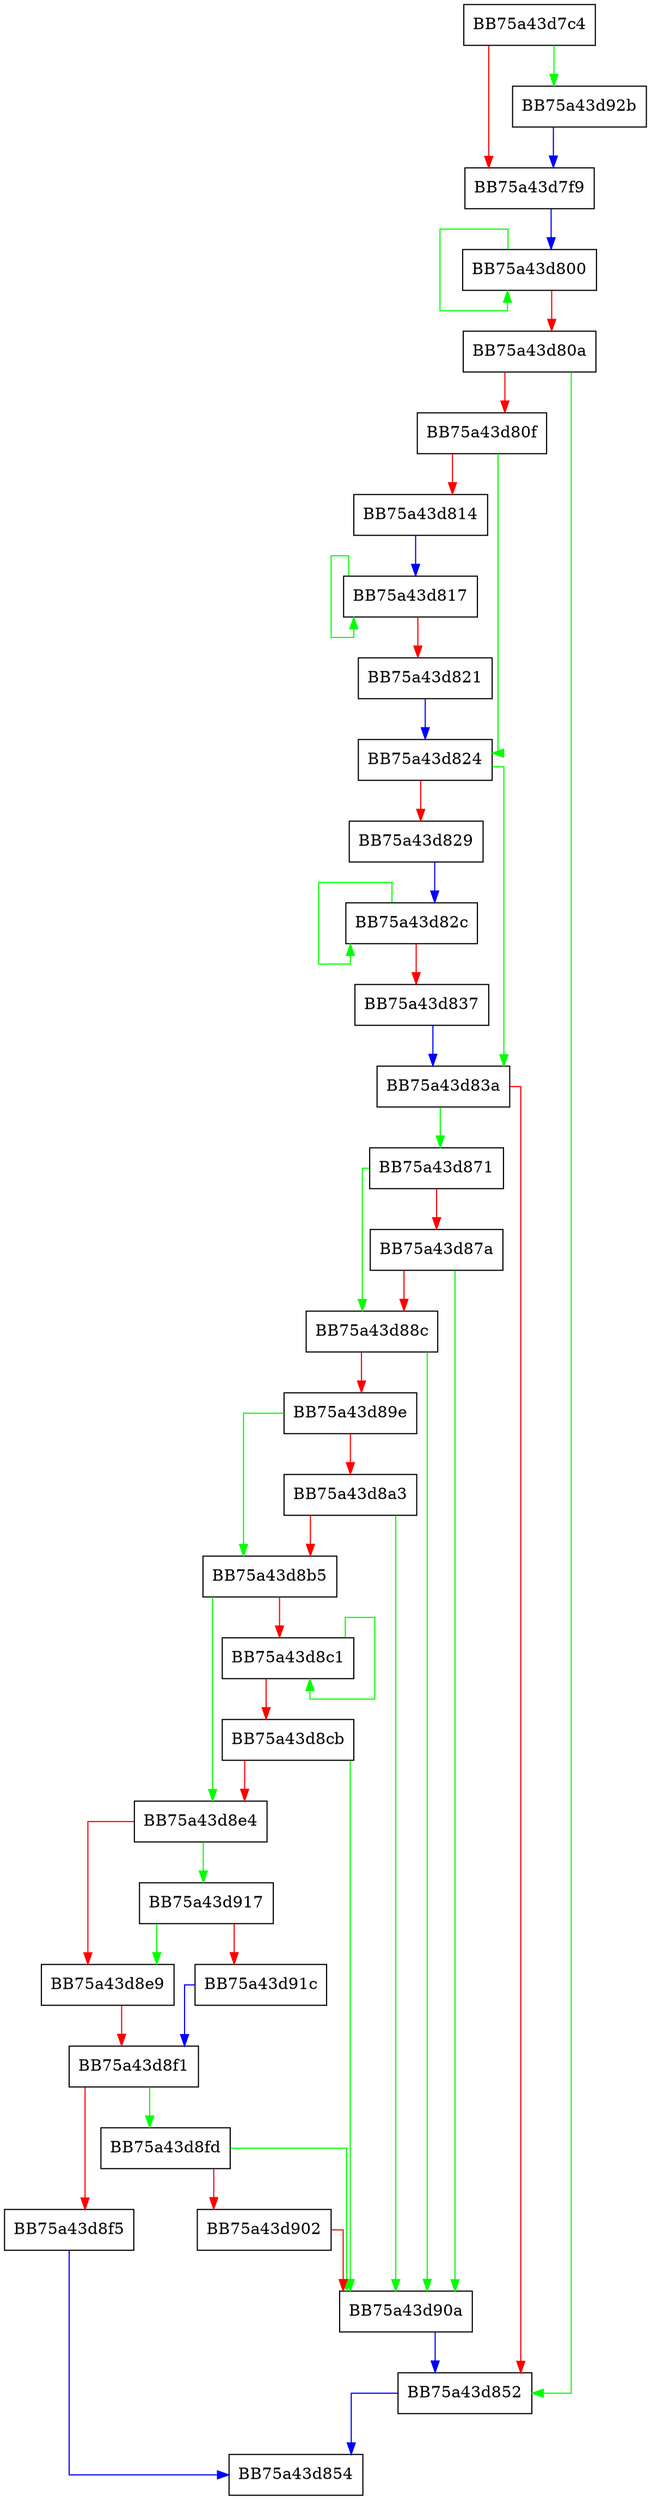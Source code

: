 digraph ExistFileInPath {
  node [shape="box"];
  graph [splines=ortho];
  BB75a43d7c4 -> BB75a43d92b [color="green"];
  BB75a43d7c4 -> BB75a43d7f9 [color="red"];
  BB75a43d7f9 -> BB75a43d800 [color="blue"];
  BB75a43d800 -> BB75a43d800 [color="green"];
  BB75a43d800 -> BB75a43d80a [color="red"];
  BB75a43d80a -> BB75a43d852 [color="green"];
  BB75a43d80a -> BB75a43d80f [color="red"];
  BB75a43d80f -> BB75a43d824 [color="green"];
  BB75a43d80f -> BB75a43d814 [color="red"];
  BB75a43d814 -> BB75a43d817 [color="blue"];
  BB75a43d817 -> BB75a43d817 [color="green"];
  BB75a43d817 -> BB75a43d821 [color="red"];
  BB75a43d821 -> BB75a43d824 [color="blue"];
  BB75a43d824 -> BB75a43d83a [color="green"];
  BB75a43d824 -> BB75a43d829 [color="red"];
  BB75a43d829 -> BB75a43d82c [color="blue"];
  BB75a43d82c -> BB75a43d82c [color="green"];
  BB75a43d82c -> BB75a43d837 [color="red"];
  BB75a43d837 -> BB75a43d83a [color="blue"];
  BB75a43d83a -> BB75a43d871 [color="green"];
  BB75a43d83a -> BB75a43d852 [color="red"];
  BB75a43d852 -> BB75a43d854 [color="blue"];
  BB75a43d871 -> BB75a43d88c [color="green"];
  BB75a43d871 -> BB75a43d87a [color="red"];
  BB75a43d87a -> BB75a43d90a [color="green"];
  BB75a43d87a -> BB75a43d88c [color="red"];
  BB75a43d88c -> BB75a43d90a [color="green"];
  BB75a43d88c -> BB75a43d89e [color="red"];
  BB75a43d89e -> BB75a43d8b5 [color="green"];
  BB75a43d89e -> BB75a43d8a3 [color="red"];
  BB75a43d8a3 -> BB75a43d90a [color="green"];
  BB75a43d8a3 -> BB75a43d8b5 [color="red"];
  BB75a43d8b5 -> BB75a43d8e4 [color="green"];
  BB75a43d8b5 -> BB75a43d8c1 [color="red"];
  BB75a43d8c1 -> BB75a43d8c1 [color="green"];
  BB75a43d8c1 -> BB75a43d8cb [color="red"];
  BB75a43d8cb -> BB75a43d90a [color="green"];
  BB75a43d8cb -> BB75a43d8e4 [color="red"];
  BB75a43d8e4 -> BB75a43d917 [color="green"];
  BB75a43d8e4 -> BB75a43d8e9 [color="red"];
  BB75a43d8e9 -> BB75a43d8f1 [color="red"];
  BB75a43d8f1 -> BB75a43d8fd [color="green"];
  BB75a43d8f1 -> BB75a43d8f5 [color="red"];
  BB75a43d8f5 -> BB75a43d854 [color="blue"];
  BB75a43d8fd -> BB75a43d90a [color="green"];
  BB75a43d8fd -> BB75a43d902 [color="red"];
  BB75a43d902 -> BB75a43d90a [color="red"];
  BB75a43d90a -> BB75a43d852 [color="blue"];
  BB75a43d917 -> BB75a43d8e9 [color="green"];
  BB75a43d917 -> BB75a43d91c [color="red"];
  BB75a43d91c -> BB75a43d8f1 [color="blue"];
  BB75a43d92b -> BB75a43d7f9 [color="blue"];
}